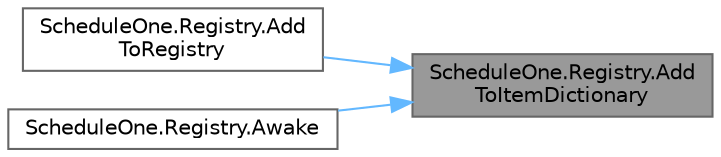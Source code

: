 digraph "ScheduleOne.Registry.AddToItemDictionary"
{
 // LATEX_PDF_SIZE
  bgcolor="transparent";
  edge [fontname=Helvetica,fontsize=10,labelfontname=Helvetica,labelfontsize=10];
  node [fontname=Helvetica,fontsize=10,shape=box,height=0.2,width=0.4];
  rankdir="RL";
  Node1 [id="Node000001",label="ScheduleOne.Registry.Add\lToItemDictionary",height=0.2,width=0.4,color="gray40", fillcolor="grey60", style="filled", fontcolor="black",tooltip=" "];
  Node1 -> Node2 [id="edge1_Node000001_Node000002",dir="back",color="steelblue1",style="solid",tooltip=" "];
  Node2 [id="Node000002",label="ScheduleOne.Registry.Add\lToRegistry",height=0.2,width=0.4,color="grey40", fillcolor="white", style="filled",URL="$class_schedule_one_1_1_registry.html#a0c6f294048a3df1dfc171c7b7c19e775",tooltip=" "];
  Node1 -> Node3 [id="edge2_Node000001_Node000003",dir="back",color="steelblue1",style="solid",tooltip=" "];
  Node3 [id="Node000003",label="ScheduleOne.Registry.Awake",height=0.2,width=0.4,color="grey40", fillcolor="white", style="filled",URL="$class_schedule_one_1_1_registry.html#aa00456b4d7373df085e73aa3668bc8c1",tooltip=" "];
}
